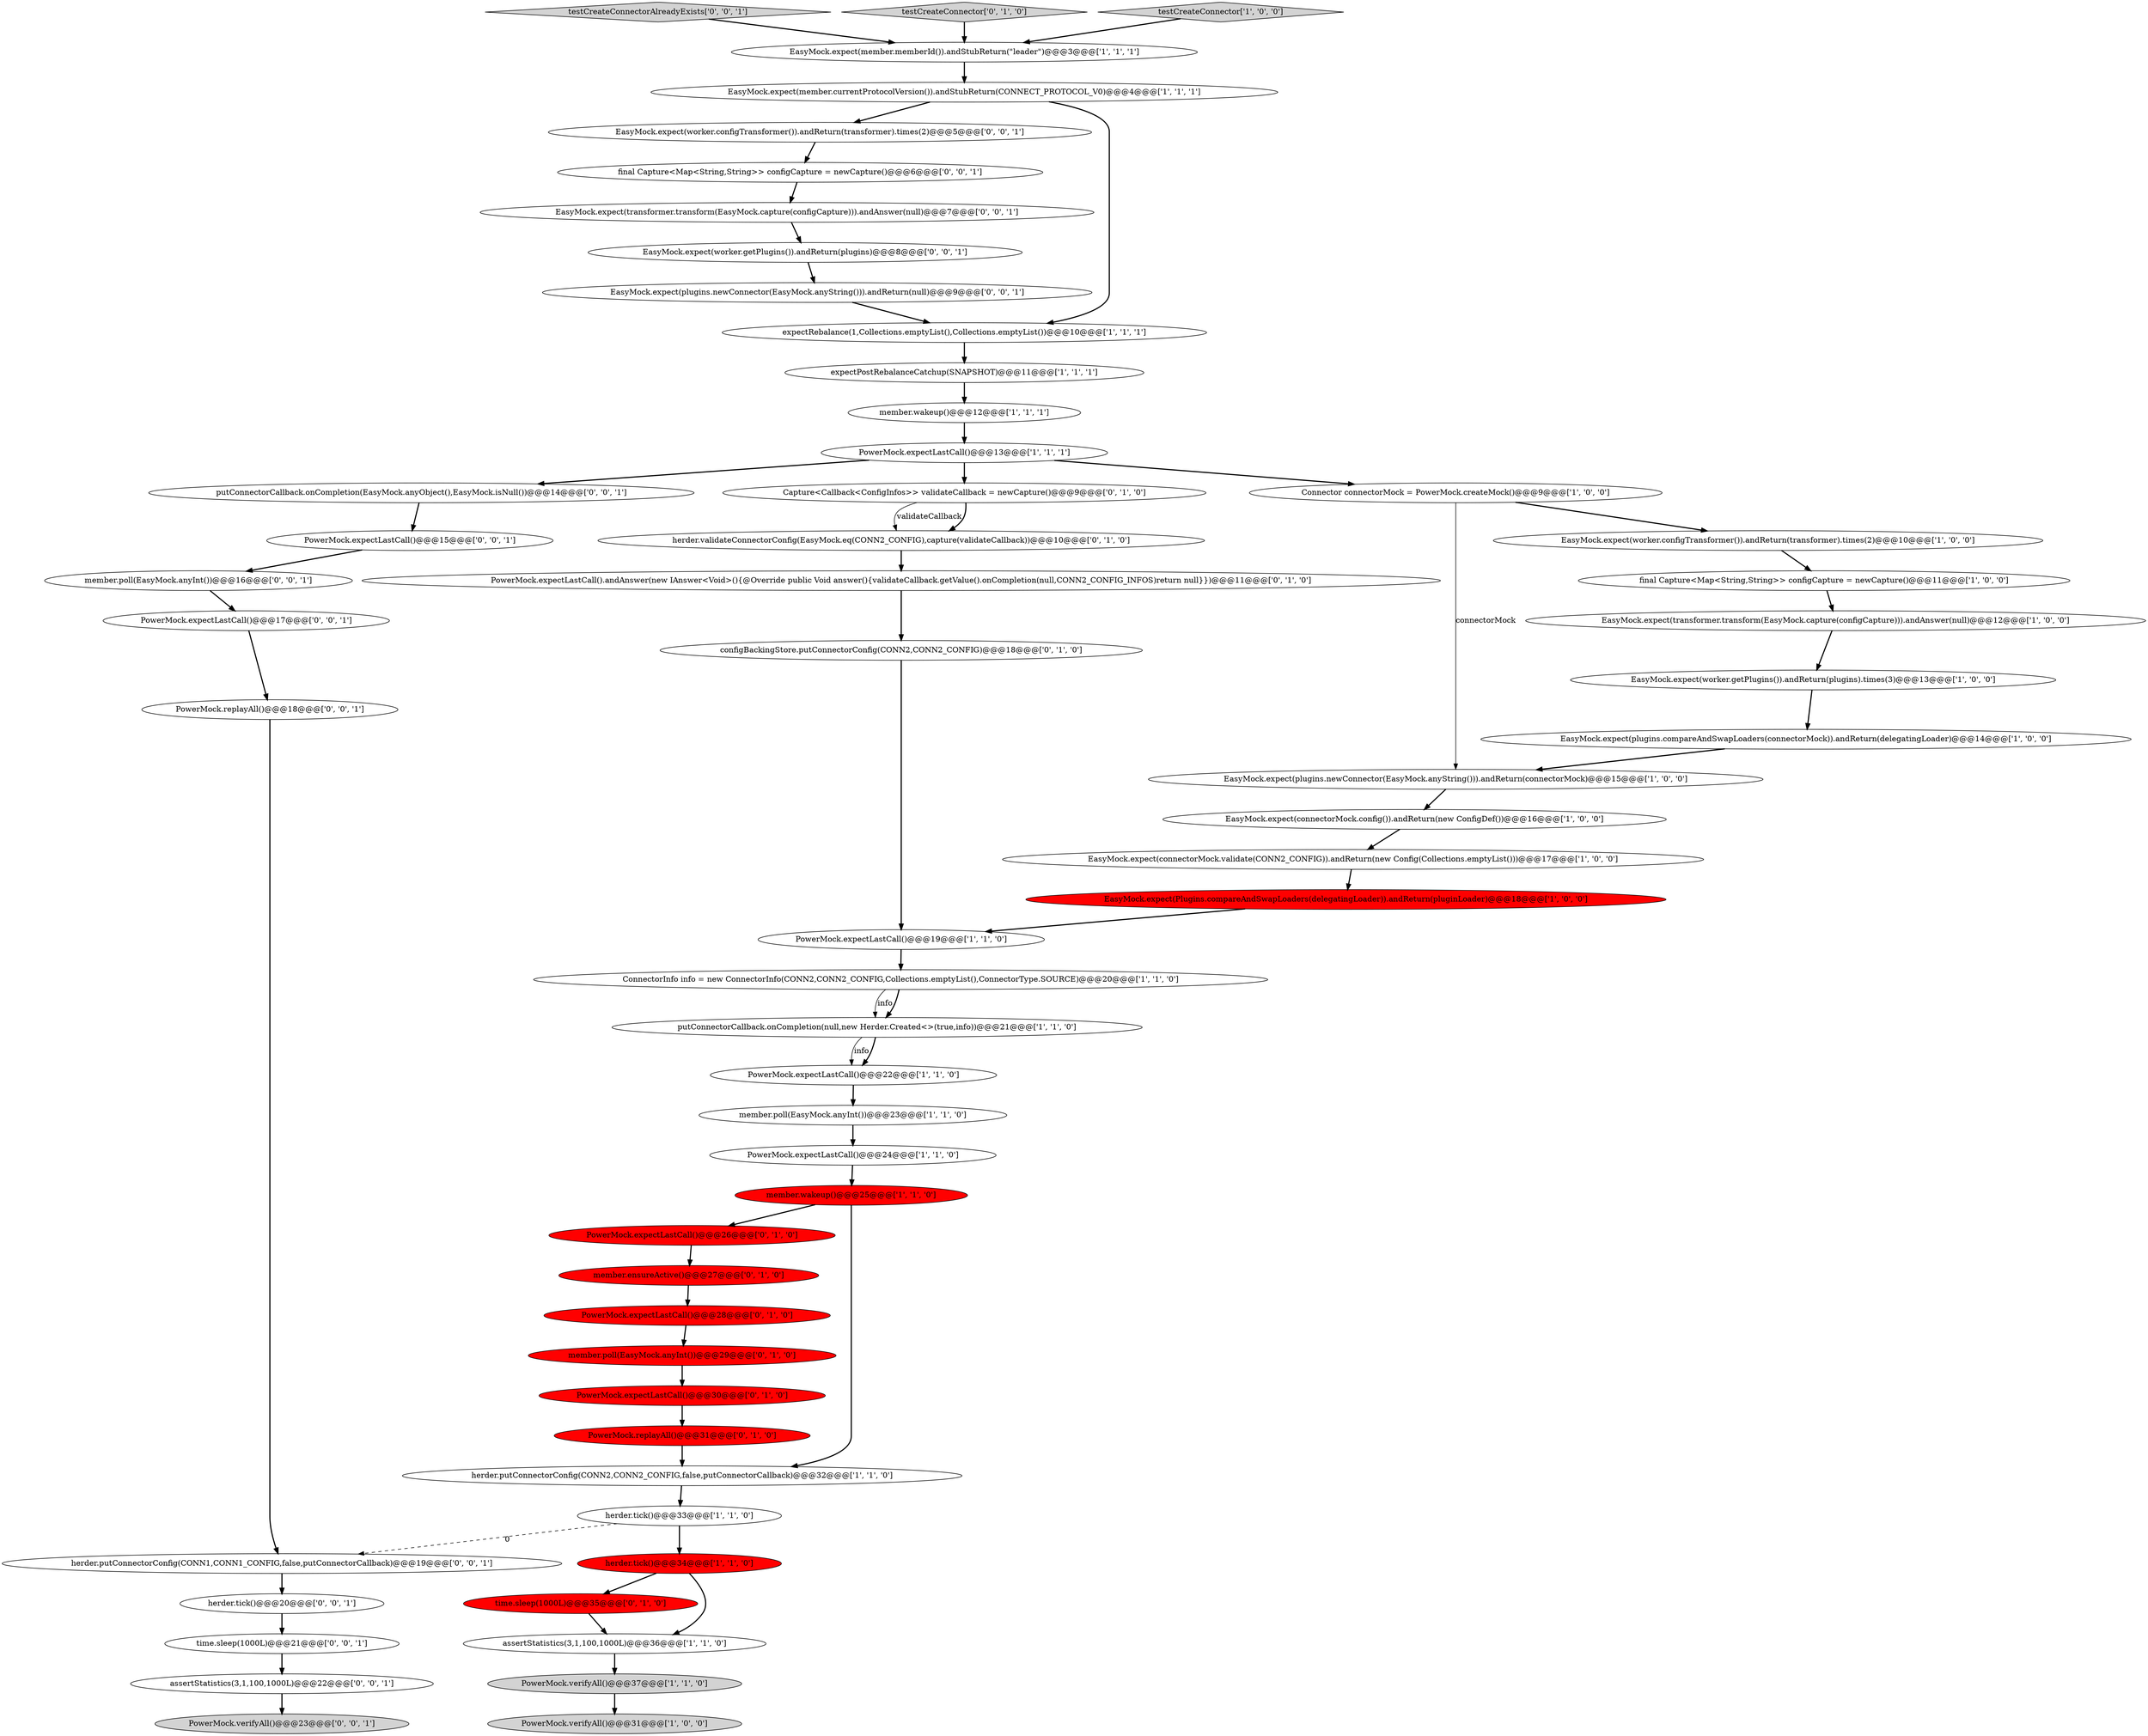 digraph {
3 [style = filled, label = "EasyMock.expect(worker.getPlugins()).andReturn(plugins).times(3)@@@13@@@['1', '0', '0']", fillcolor = white, shape = ellipse image = "AAA0AAABBB1BBB"];
28 [style = filled, label = "member.wakeup()@@@12@@@['1', '1', '1']", fillcolor = white, shape = ellipse image = "AAA0AAABBB1BBB"];
33 [style = filled, label = "member.ensureActive()@@@27@@@['0', '1', '0']", fillcolor = red, shape = ellipse image = "AAA1AAABBB2BBB"];
47 [style = filled, label = "EasyMock.expect(worker.configTransformer()).andReturn(transformer).times(2)@@@5@@@['0', '0', '1']", fillcolor = white, shape = ellipse image = "AAA0AAABBB3BBB"];
8 [style = filled, label = "expectPostRebalanceCatchup(SNAPSHOT)@@@11@@@['1', '1', '1']", fillcolor = white, shape = ellipse image = "AAA0AAABBB1BBB"];
13 [style = filled, label = "putConnectorCallback.onCompletion(null,new Herder.Created<>(true,info))@@@21@@@['1', '1', '0']", fillcolor = white, shape = ellipse image = "AAA0AAABBB1BBB"];
14 [style = filled, label = "member.wakeup()@@@25@@@['1', '1', '0']", fillcolor = red, shape = ellipse image = "AAA1AAABBB1BBB"];
44 [style = filled, label = "assertStatistics(3,1,100,1000L)@@@22@@@['0', '0', '1']", fillcolor = white, shape = ellipse image = "AAA0AAABBB3BBB"];
12 [style = filled, label = "EasyMock.expect(connectorMock.validate(CONN2_CONFIG)).andReturn(new Config(Collections.emptyList()))@@@17@@@['1', '0', '0']", fillcolor = white, shape = ellipse image = "AAA0AAABBB1BBB"];
24 [style = filled, label = "EasyMock.expect(plugins.newConnector(EasyMock.anyString())).andReturn(connectorMock)@@@15@@@['1', '0', '0']", fillcolor = white, shape = ellipse image = "AAA0AAABBB1BBB"];
57 [style = filled, label = "putConnectorCallback.onCompletion(EasyMock.anyObject(),EasyMock.isNull())@@@14@@@['0', '0', '1']", fillcolor = white, shape = ellipse image = "AAA0AAABBB3BBB"];
46 [style = filled, label = "testCreateConnectorAlreadyExists['0', '0', '1']", fillcolor = lightgray, shape = diamond image = "AAA0AAABBB3BBB"];
36 [style = filled, label = "Capture<Callback<ConfigInfos>> validateCallback = newCapture()@@@9@@@['0', '1', '0']", fillcolor = white, shape = ellipse image = "AAA0AAABBB2BBB"];
19 [style = filled, label = "herder.tick()@@@34@@@['1', '1', '0']", fillcolor = red, shape = ellipse image = "AAA1AAABBB1BBB"];
53 [style = filled, label = "member.poll(EasyMock.anyInt())@@@16@@@['0', '0', '1']", fillcolor = white, shape = ellipse image = "AAA0AAABBB3BBB"];
5 [style = filled, label = "ConnectorInfo info = new ConnectorInfo(CONN2,CONN2_CONFIG,Collections.emptyList(),ConnectorType.SOURCE)@@@20@@@['1', '1', '0']", fillcolor = white, shape = ellipse image = "AAA0AAABBB1BBB"];
32 [style = filled, label = "time.sleep(1000L)@@@35@@@['0', '1', '0']", fillcolor = red, shape = ellipse image = "AAA1AAABBB2BBB"];
9 [style = filled, label = "PowerMock.verifyAll()@@@31@@@['1', '0', '0']", fillcolor = lightgray, shape = ellipse image = "AAA0AAABBB1BBB"];
39 [style = filled, label = "PowerMock.expectLastCall()@@@28@@@['0', '1', '0']", fillcolor = red, shape = ellipse image = "AAA1AAABBB2BBB"];
7 [style = filled, label = "EasyMock.expect(transformer.transform(EasyMock.capture(configCapture))).andAnswer(null)@@@12@@@['1', '0', '0']", fillcolor = white, shape = ellipse image = "AAA0AAABBB1BBB"];
40 [style = filled, label = "member.poll(EasyMock.anyInt())@@@29@@@['0', '1', '0']", fillcolor = red, shape = ellipse image = "AAA1AAABBB2BBB"];
17 [style = filled, label = "herder.tick()@@@33@@@['1', '1', '0']", fillcolor = white, shape = ellipse image = "AAA0AAABBB1BBB"];
11 [style = filled, label = "PowerMock.expectLastCall()@@@19@@@['1', '1', '0']", fillcolor = white, shape = ellipse image = "AAA0AAABBB1BBB"];
29 [style = filled, label = "PowerMock.expectLastCall()@@@13@@@['1', '1', '1']", fillcolor = white, shape = ellipse image = "AAA0AAABBB1BBB"];
10 [style = filled, label = "EasyMock.expect(Plugins.compareAndSwapLoaders(delegatingLoader)).andReturn(pluginLoader)@@@18@@@['1', '0', '0']", fillcolor = red, shape = ellipse image = "AAA1AAABBB1BBB"];
35 [style = filled, label = "testCreateConnector['0', '1', '0']", fillcolor = lightgray, shape = diamond image = "AAA0AAABBB2BBB"];
1 [style = filled, label = "PowerMock.verifyAll()@@@37@@@['1', '1', '0']", fillcolor = lightgray, shape = ellipse image = "AAA0AAABBB1BBB"];
45 [style = filled, label = "EasyMock.expect(plugins.newConnector(EasyMock.anyString())).andReturn(null)@@@9@@@['0', '0', '1']", fillcolor = white, shape = ellipse image = "AAA0AAABBB3BBB"];
54 [style = filled, label = "PowerMock.replayAll()@@@18@@@['0', '0', '1']", fillcolor = white, shape = ellipse image = "AAA0AAABBB3BBB"];
41 [style = filled, label = "PowerMock.expectLastCall()@@@26@@@['0', '1', '0']", fillcolor = red, shape = ellipse image = "AAA1AAABBB2BBB"];
21 [style = filled, label = "herder.putConnectorConfig(CONN2,CONN2_CONFIG,false,putConnectorCallback)@@@32@@@['1', '1', '0']", fillcolor = white, shape = ellipse image = "AAA0AAABBB1BBB"];
50 [style = filled, label = "herder.putConnectorConfig(CONN1,CONN1_CONFIG,false,putConnectorCallback)@@@19@@@['0', '0', '1']", fillcolor = white, shape = ellipse image = "AAA0AAABBB3BBB"];
51 [style = filled, label = "time.sleep(1000L)@@@21@@@['0', '0', '1']", fillcolor = white, shape = ellipse image = "AAA0AAABBB3BBB"];
56 [style = filled, label = "PowerMock.verifyAll()@@@23@@@['0', '0', '1']", fillcolor = lightgray, shape = ellipse image = "AAA0AAABBB3BBB"];
23 [style = filled, label = "member.poll(EasyMock.anyInt())@@@23@@@['1', '1', '0']", fillcolor = white, shape = ellipse image = "AAA0AAABBB1BBB"];
18 [style = filled, label = "testCreateConnector['1', '0', '0']", fillcolor = lightgray, shape = diamond image = "AAA0AAABBB1BBB"];
22 [style = filled, label = "EasyMock.expect(plugins.compareAndSwapLoaders(connectorMock)).andReturn(delegatingLoader)@@@14@@@['1', '0', '0']", fillcolor = white, shape = ellipse image = "AAA0AAABBB1BBB"];
37 [style = filled, label = "configBackingStore.putConnectorConfig(CONN2,CONN2_CONFIG)@@@18@@@['0', '1', '0']", fillcolor = white, shape = ellipse image = "AAA0AAABBB2BBB"];
55 [style = filled, label = "EasyMock.expect(transformer.transform(EasyMock.capture(configCapture))).andAnswer(null)@@@7@@@['0', '0', '1']", fillcolor = white, shape = ellipse image = "AAA0AAABBB3BBB"];
6 [style = filled, label = "PowerMock.expectLastCall()@@@22@@@['1', '1', '0']", fillcolor = white, shape = ellipse image = "AAA0AAABBB1BBB"];
48 [style = filled, label = "herder.tick()@@@20@@@['0', '0', '1']", fillcolor = white, shape = ellipse image = "AAA0AAABBB3BBB"];
4 [style = filled, label = "assertStatistics(3,1,100,1000L)@@@36@@@['1', '1', '0']", fillcolor = white, shape = ellipse image = "AAA0AAABBB1BBB"];
16 [style = filled, label = "EasyMock.expect(worker.configTransformer()).andReturn(transformer).times(2)@@@10@@@['1', '0', '0']", fillcolor = white, shape = ellipse image = "AAA0AAABBB1BBB"];
27 [style = filled, label = "final Capture<Map<String,String>> configCapture = newCapture()@@@11@@@['1', '0', '0']", fillcolor = white, shape = ellipse image = "AAA0AAABBB1BBB"];
25 [style = filled, label = "EasyMock.expect(member.currentProtocolVersion()).andStubReturn(CONNECT_PROTOCOL_V0)@@@4@@@['1', '1', '1']", fillcolor = white, shape = ellipse image = "AAA0AAABBB1BBB"];
2 [style = filled, label = "expectRebalance(1,Collections.emptyList(),Collections.emptyList())@@@10@@@['1', '1', '1']", fillcolor = white, shape = ellipse image = "AAA0AAABBB1BBB"];
34 [style = filled, label = "PowerMock.expectLastCall()@@@30@@@['0', '1', '0']", fillcolor = red, shape = ellipse image = "AAA1AAABBB2BBB"];
26 [style = filled, label = "EasyMock.expect(connectorMock.config()).andReturn(new ConfigDef())@@@16@@@['1', '0', '0']", fillcolor = white, shape = ellipse image = "AAA0AAABBB1BBB"];
31 [style = filled, label = "PowerMock.expectLastCall().andAnswer(new IAnswer<Void>(){@Override public Void answer(){validateCallback.getValue().onCompletion(null,CONN2_CONFIG_INFOS)return null}})@@@11@@@['0', '1', '0']", fillcolor = white, shape = ellipse image = "AAA0AAABBB2BBB"];
49 [style = filled, label = "final Capture<Map<String,String>> configCapture = newCapture()@@@6@@@['0', '0', '1']", fillcolor = white, shape = ellipse image = "AAA0AAABBB3BBB"];
20 [style = filled, label = "EasyMock.expect(member.memberId()).andStubReturn(\"leader\")@@@3@@@['1', '1', '1']", fillcolor = white, shape = ellipse image = "AAA0AAABBB1BBB"];
42 [style = filled, label = "PowerMock.expectLastCall()@@@15@@@['0', '0', '1']", fillcolor = white, shape = ellipse image = "AAA0AAABBB3BBB"];
43 [style = filled, label = "EasyMock.expect(worker.getPlugins()).andReturn(plugins)@@@8@@@['0', '0', '1']", fillcolor = white, shape = ellipse image = "AAA0AAABBB3BBB"];
52 [style = filled, label = "PowerMock.expectLastCall()@@@17@@@['0', '0', '1']", fillcolor = white, shape = ellipse image = "AAA0AAABBB3BBB"];
15 [style = filled, label = "Connector connectorMock = PowerMock.createMock()@@@9@@@['1', '0', '0']", fillcolor = white, shape = ellipse image = "AAA0AAABBB1BBB"];
38 [style = filled, label = "PowerMock.replayAll()@@@31@@@['0', '1', '0']", fillcolor = red, shape = ellipse image = "AAA1AAABBB2BBB"];
30 [style = filled, label = "herder.validateConnectorConfig(EasyMock.eq(CONN2_CONFIG),capture(validateCallback))@@@10@@@['0', '1', '0']", fillcolor = white, shape = ellipse image = "AAA0AAABBB2BBB"];
0 [style = filled, label = "PowerMock.expectLastCall()@@@24@@@['1', '1', '0']", fillcolor = white, shape = ellipse image = "AAA0AAABBB1BBB"];
29->36 [style = bold, label=""];
28->29 [style = bold, label=""];
42->53 [style = bold, label=""];
8->28 [style = bold, label=""];
29->15 [style = bold, label=""];
31->37 [style = bold, label=""];
25->47 [style = bold, label=""];
44->56 [style = bold, label=""];
57->42 [style = bold, label=""];
15->24 [style = solid, label="connectorMock"];
16->27 [style = bold, label=""];
52->54 [style = bold, label=""];
37->11 [style = bold, label=""];
35->20 [style = bold, label=""];
17->50 [style = dashed, label="0"];
6->23 [style = bold, label=""];
53->52 [style = bold, label=""];
5->13 [style = solid, label="info"];
51->44 [style = bold, label=""];
36->30 [style = solid, label="validateCallback"];
13->6 [style = solid, label="info"];
40->34 [style = bold, label=""];
50->48 [style = bold, label=""];
15->16 [style = bold, label=""];
3->22 [style = bold, label=""];
20->25 [style = bold, label=""];
23->0 [style = bold, label=""];
45->2 [style = bold, label=""];
25->2 [style = bold, label=""];
17->19 [style = bold, label=""];
7->3 [style = bold, label=""];
1->9 [style = bold, label=""];
43->45 [style = bold, label=""];
49->55 [style = bold, label=""];
54->50 [style = bold, label=""];
47->49 [style = bold, label=""];
24->26 [style = bold, label=""];
11->5 [style = bold, label=""];
26->12 [style = bold, label=""];
0->14 [style = bold, label=""];
12->10 [style = bold, label=""];
18->20 [style = bold, label=""];
36->30 [style = bold, label=""];
19->32 [style = bold, label=""];
48->51 [style = bold, label=""];
33->39 [style = bold, label=""];
30->31 [style = bold, label=""];
39->40 [style = bold, label=""];
5->13 [style = bold, label=""];
27->7 [style = bold, label=""];
38->21 [style = bold, label=""];
55->43 [style = bold, label=""];
46->20 [style = bold, label=""];
4->1 [style = bold, label=""];
32->4 [style = bold, label=""];
19->4 [style = bold, label=""];
41->33 [style = bold, label=""];
22->24 [style = bold, label=""];
13->6 [style = bold, label=""];
34->38 [style = bold, label=""];
29->57 [style = bold, label=""];
21->17 [style = bold, label=""];
14->41 [style = bold, label=""];
14->21 [style = bold, label=""];
2->8 [style = bold, label=""];
10->11 [style = bold, label=""];
}
